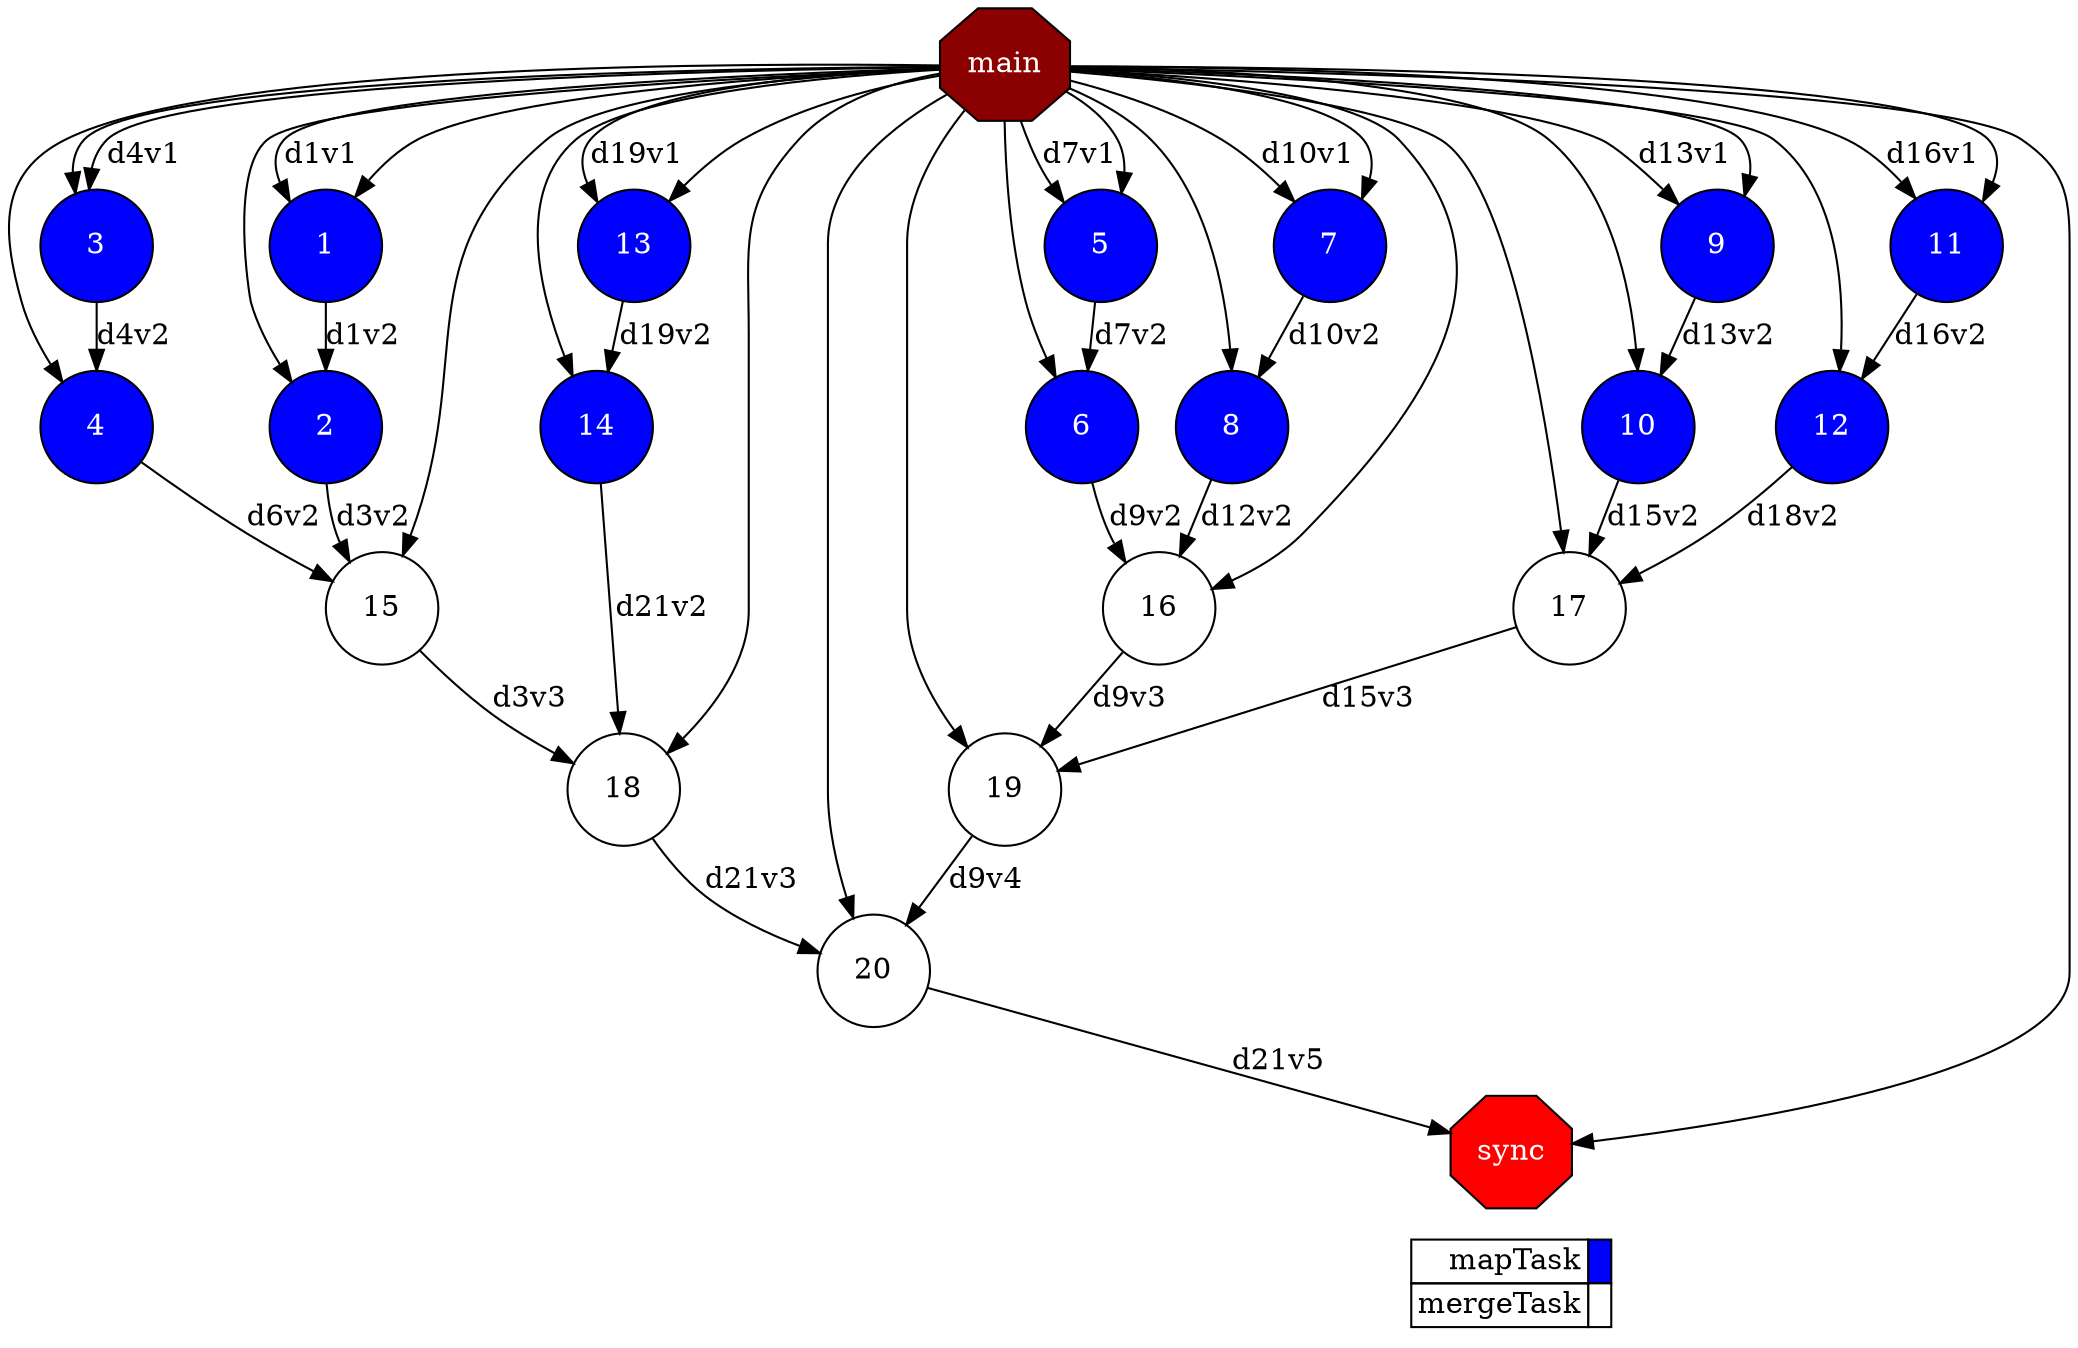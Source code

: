 digraph {
  rankdir=TB;
  labeljust="l";
  compound= true;
  subgraph dependence_graph {
    ranksep=0.20;
    node[height=0.75];

Synchro0[label="main", shape=octagon, style=filled fillcolor="#8B0000" fontcolor="#FFFFFF"];
1[shape=circle, style=filled fillcolor="#0000ff" fontcolor="#ffffff"];
Synchro0 -> 1 [label="d1v1"];
Synchro0 -> 1;
2[shape=circle, style=filled fillcolor="#0000ff" fontcolor="#ffffff"];
1 -> 2 [label="d1v2"];
Synchro0 -> 2;
3[shape=circle, style=filled fillcolor="#0000ff" fontcolor="#ffffff"];
Synchro0 -> 3 [label="d4v1"];
Synchro0 -> 3;
4[shape=circle, style=filled fillcolor="#0000ff" fontcolor="#ffffff"];
3 -> 4 [label="d4v2"];
Synchro0 -> 4;
5[shape=circle, style=filled fillcolor="#0000ff" fontcolor="#ffffff"];
Synchro0 -> 5 [label="d7v1"];
Synchro0 -> 5;
6[shape=circle, style=filled fillcolor="#0000ff" fontcolor="#ffffff"];
5 -> 6 [label="d7v2"];
Synchro0 -> 6;
7[shape=circle, style=filled fillcolor="#0000ff" fontcolor="#ffffff"];
Synchro0 -> 7 [label="d10v1"];
Synchro0 -> 7;
8[shape=circle, style=filled fillcolor="#0000ff" fontcolor="#ffffff"];
7 -> 8 [label="d10v2"];
Synchro0 -> 8;
9[shape=circle, style=filled fillcolor="#0000ff" fontcolor="#ffffff"];
Synchro0 -> 9 [label="d13v1"];
Synchro0 -> 9;
10[shape=circle, style=filled fillcolor="#0000ff" fontcolor="#ffffff"];
9 -> 10 [label="d13v2"];
Synchro0 -> 10;
11[shape=circle, style=filled fillcolor="#0000ff" fontcolor="#ffffff"];
Synchro0 -> 11 [label="d16v1"];
Synchro0 -> 11;
12[shape=circle, style=filled fillcolor="#0000ff" fontcolor="#ffffff"];
11 -> 12 [label="d16v2"];
Synchro0 -> 12;
13[shape=circle, style=filled fillcolor="#0000ff" fontcolor="#ffffff"];
Synchro0 -> 13 [label="d19v1"];
Synchro0 -> 13;
14[shape=circle, style=filled fillcolor="#0000ff" fontcolor="#ffffff"];
13 -> 14 [label="d19v2"];
Synchro0 -> 14;
15[shape=circle, style=filled fillcolor="#ffffff" fontcolor="#000000"];
2 -> 15 [label="d3v2"];
4 -> 15 [label="d6v2"];
Synchro0 -> 15;
16[shape=circle, style=filled fillcolor="#ffffff" fontcolor="#000000"];
6 -> 16 [label="d9v2"];
8 -> 16 [label="d12v2"];
Synchro0 -> 16;
17[shape=circle, style=filled fillcolor="#ffffff" fontcolor="#000000"];
10 -> 17 [label="d15v2"];
12 -> 17 [label="d18v2"];
Synchro0 -> 17;
18[shape=circle, style=filled fillcolor="#ffffff" fontcolor="#000000"];
14 -> 18 [label="d21v2"];
15 -> 18 [label="d3v3"];
Synchro0 -> 18;
19[shape=circle, style=filled fillcolor="#ffffff" fontcolor="#000000"];
16 -> 19 [label="d9v3"];
17 -> 19 [label="d15v3"];
Synchro0 -> 19;
20[shape=circle, style=filled fillcolor="#ffffff" fontcolor="#000000"];
18 -> 20 [label="d21v3"];
19 -> 20 [label="d9v4"];
Synchro0 -> 20;
Synchro1[label="sync", shape=octagon, style=filled fillcolor="#ff0000" fontcolor="#FFFFFF"];
Synchro0 -> Synchro1;
20 -> Synchro1 [label="d21v5"];  }
  subgraph legend {
    rank=sink;
    node [shape=plaintext, height=0.75];
    ranksep=0.20;
    label = "Legend";
    key [label=<
      <table border="0" cellpadding="2" cellspacing="0" cellborder="1">
<tr>
<td align="right">mapTask</td>
<td bgcolor="#0000ff">&nbsp;</td>
</tr>
<tr>
<td align="right">mergeTask</td>
<td bgcolor="#ffffff">&nbsp;</td>
</tr>
      </table>
    >]
  }
}
